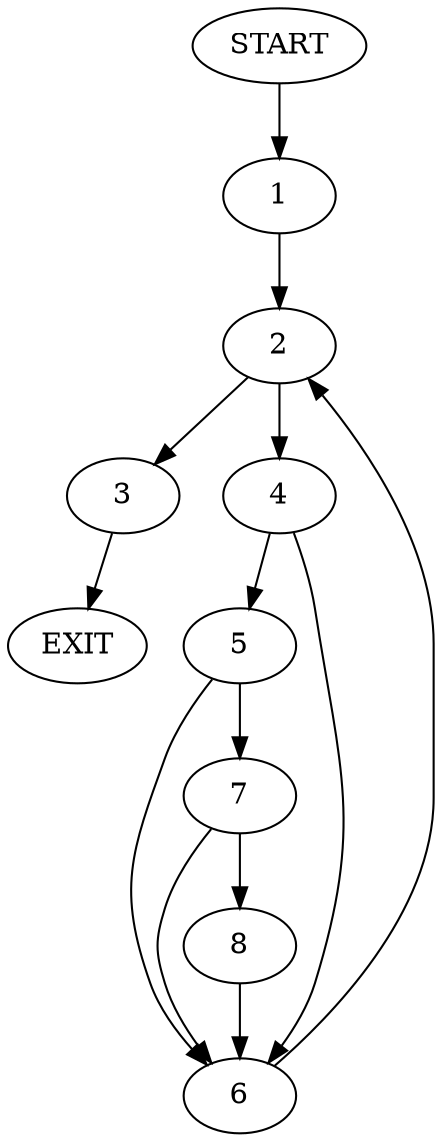 digraph {
0 [label="START"]
9 [label="EXIT"]
0 -> 1
1 -> 2
2 -> 3
2 -> 4
3 -> 9
4 -> 5
4 -> 6
6 -> 2
5 -> 6
5 -> 7
7 -> 6
7 -> 8
8 -> 6
}
